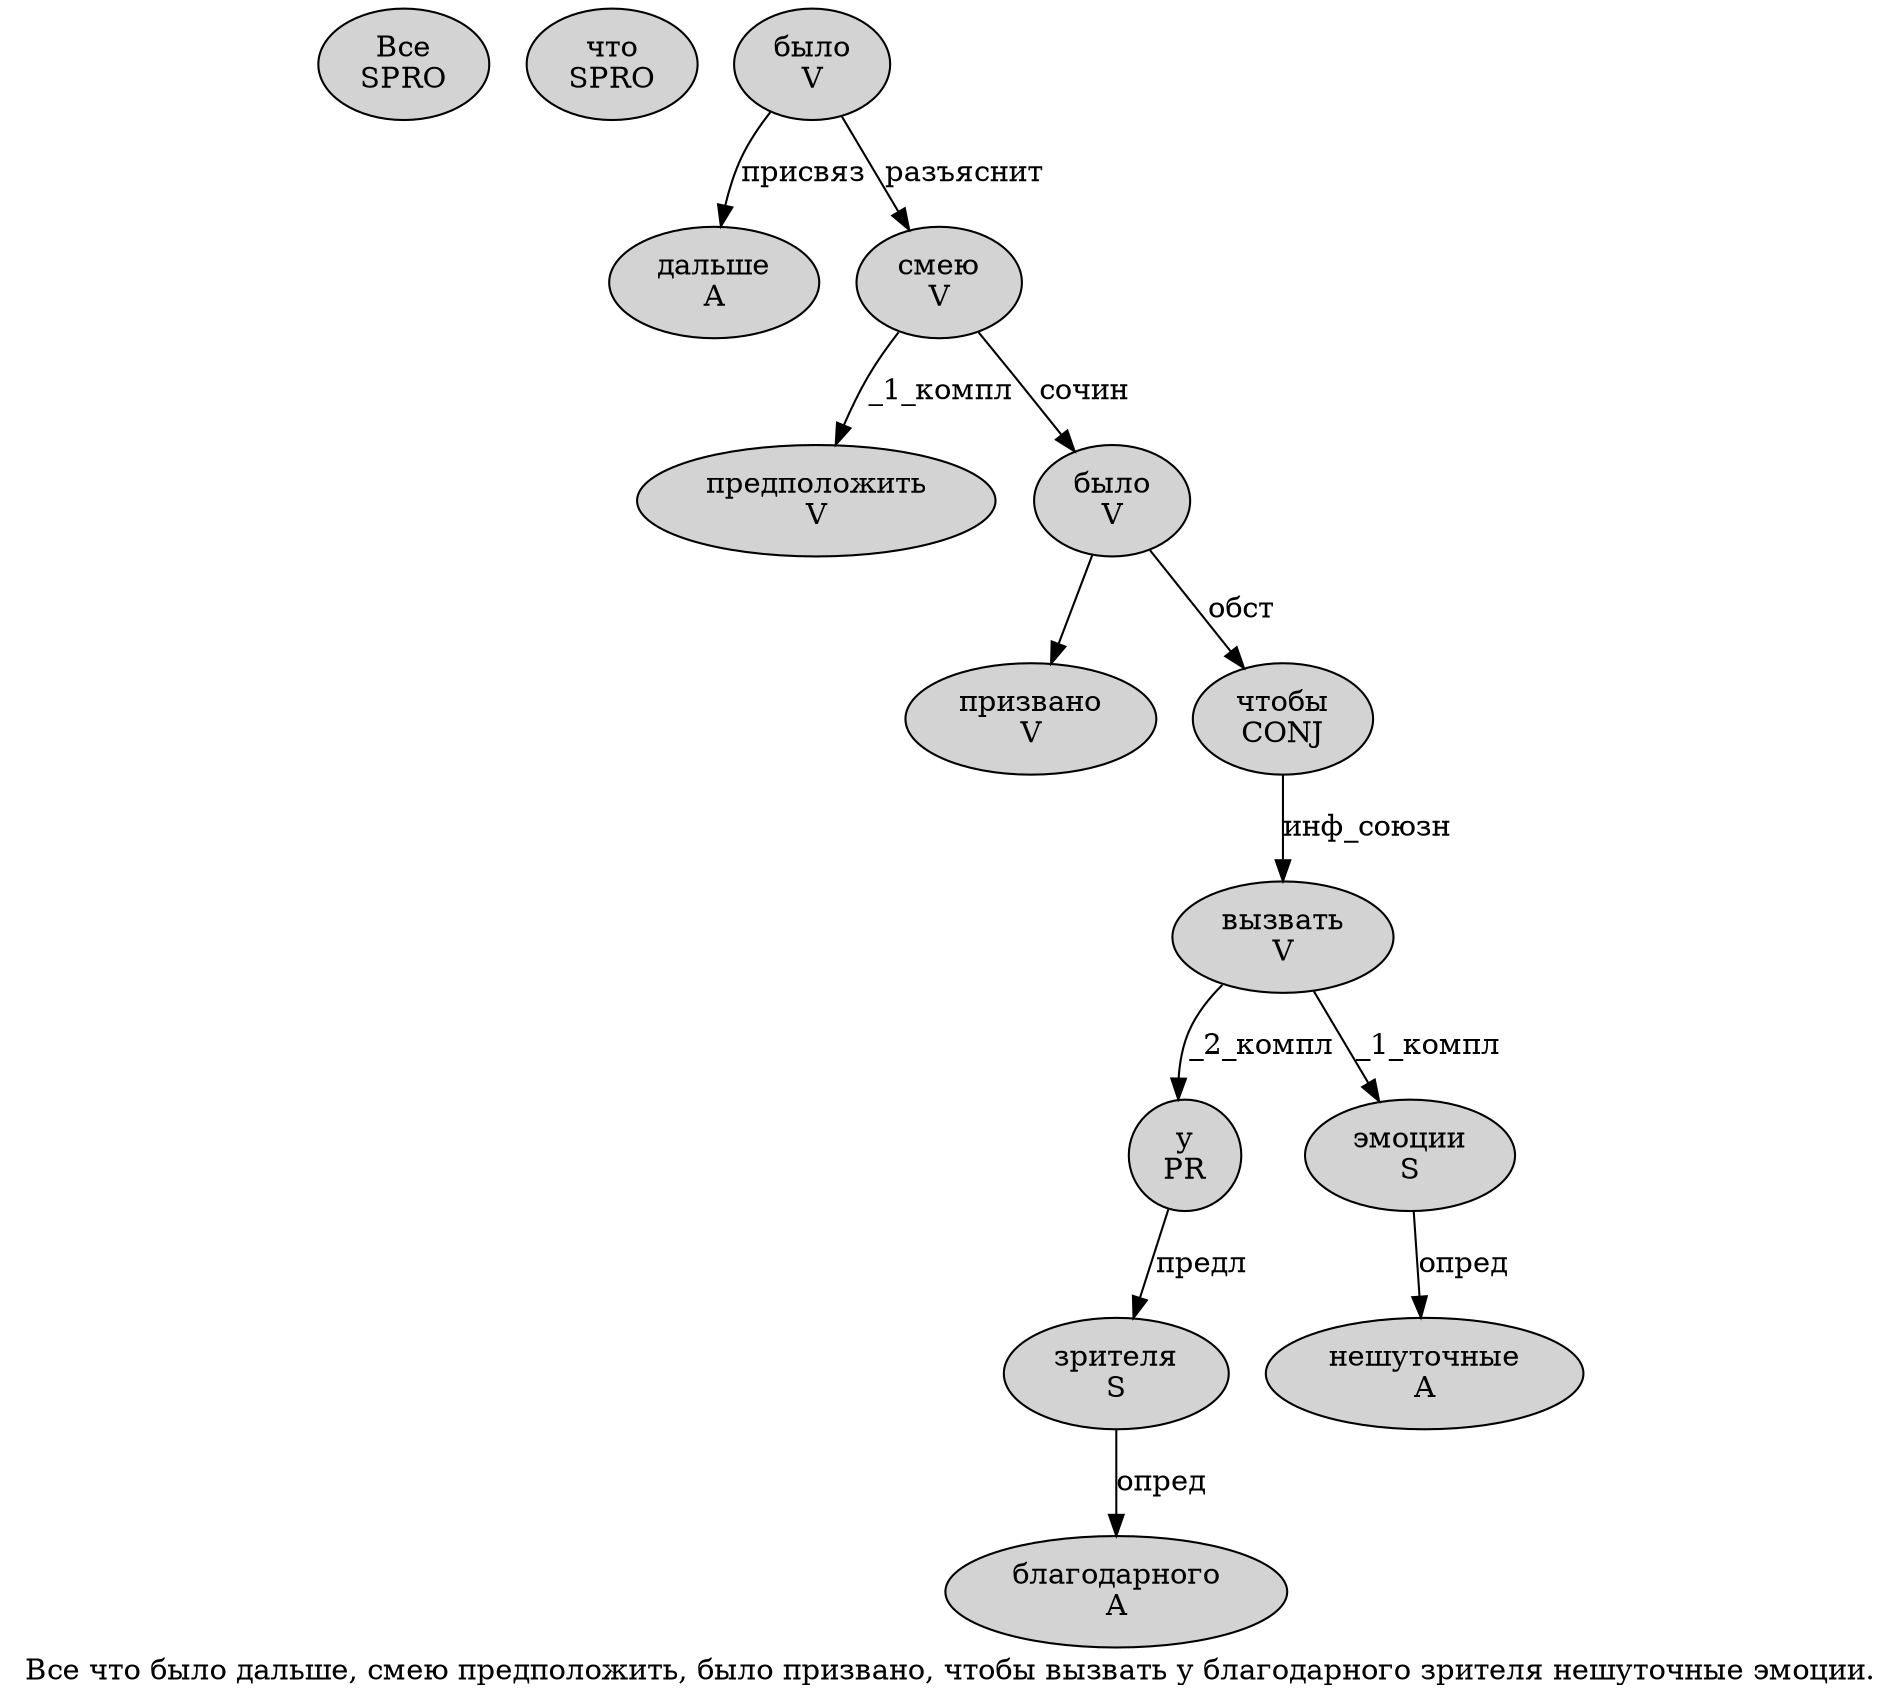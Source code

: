 digraph SENTENCE_2274 {
	graph [label="Все что было дальше, смею предположить, было призвано, чтобы вызвать у благодарного зрителя нешуточные эмоции."]
	node [style=filled]
		0 [label="Все
SPRO" color="" fillcolor=lightgray penwidth=1 shape=ellipse]
		1 [label="что
SPRO" color="" fillcolor=lightgray penwidth=1 shape=ellipse]
		2 [label="было
V" color="" fillcolor=lightgray penwidth=1 shape=ellipse]
		3 [label="дальше
A" color="" fillcolor=lightgray penwidth=1 shape=ellipse]
		5 [label="смею
V" color="" fillcolor=lightgray penwidth=1 shape=ellipse]
		6 [label="предположить
V" color="" fillcolor=lightgray penwidth=1 shape=ellipse]
		8 [label="было
V" color="" fillcolor=lightgray penwidth=1 shape=ellipse]
		9 [label="призвано
V" color="" fillcolor=lightgray penwidth=1 shape=ellipse]
		11 [label="чтобы
CONJ" color="" fillcolor=lightgray penwidth=1 shape=ellipse]
		12 [label="вызвать
V" color="" fillcolor=lightgray penwidth=1 shape=ellipse]
		13 [label="у
PR" color="" fillcolor=lightgray penwidth=1 shape=ellipse]
		14 [label="благодарного
A" color="" fillcolor=lightgray penwidth=1 shape=ellipse]
		15 [label="зрителя
S" color="" fillcolor=lightgray penwidth=1 shape=ellipse]
		16 [label="нешуточные
A" color="" fillcolor=lightgray penwidth=1 shape=ellipse]
		17 [label="эмоции
S" color="" fillcolor=lightgray penwidth=1 shape=ellipse]
			17 -> 16 [label="опред"]
			11 -> 12 [label="инф_союзн"]
			12 -> 13 [label="_2_компл"]
			12 -> 17 [label="_1_компл"]
			2 -> 3 [label="присвяз"]
			2 -> 5 [label="разъяснит"]
			5 -> 6 [label="_1_компл"]
			5 -> 8 [label="сочин"]
			15 -> 14 [label="опред"]
			13 -> 15 [label="предл"]
			8 -> 9
			8 -> 11 [label="обст"]
}
